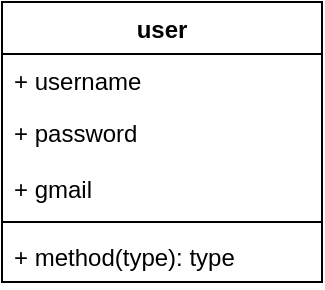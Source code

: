 <mxfile version="14.5.1" type="github">
  <diagram id="o3tbrq_BP8jcOI4s4hyo" name="Trang-1">
    <mxGraphModel dx="1038" dy="548" grid="1" gridSize="10" guides="1" tooltips="1" connect="1" arrows="1" fold="1" page="1" pageScale="1" pageWidth="827" pageHeight="1169" math="0" shadow="0">
      <root>
        <mxCell id="0" />
        <mxCell id="1" parent="0" />
        <mxCell id="KQ5xEHA2F0U6XEKgH3Pl-6" value="user" style="swimlane;fontStyle=1;align=center;verticalAlign=top;childLayout=stackLayout;horizontal=1;startSize=26;horizontalStack=0;resizeParent=1;resizeParentMax=0;resizeLast=0;collapsible=1;marginBottom=0;" vertex="1" parent="1">
          <mxGeometry x="310" y="420" width="160" height="140" as="geometry" />
        </mxCell>
        <mxCell id="KQ5xEHA2F0U6XEKgH3Pl-7" value="+ username" style="text;strokeColor=none;fillColor=none;align=left;verticalAlign=top;spacingLeft=4;spacingRight=4;overflow=hidden;rotatable=0;points=[[0,0.5],[1,0.5]];portConstraint=eastwest;" vertex="1" parent="KQ5xEHA2F0U6XEKgH3Pl-6">
          <mxGeometry y="26" width="160" height="26" as="geometry" />
        </mxCell>
        <mxCell id="KQ5xEHA2F0U6XEKgH3Pl-10" value="+ password" style="text;strokeColor=none;fillColor=none;align=left;verticalAlign=top;spacingLeft=4;spacingRight=4;overflow=hidden;rotatable=0;points=[[0,0.5],[1,0.5]];portConstraint=eastwest;" vertex="1" parent="KQ5xEHA2F0U6XEKgH3Pl-6">
          <mxGeometry y="52" width="160" height="28" as="geometry" />
        </mxCell>
        <mxCell id="KQ5xEHA2F0U6XEKgH3Pl-11" value="+ gmail" style="text;strokeColor=none;fillColor=none;align=left;verticalAlign=top;spacingLeft=4;spacingRight=4;overflow=hidden;rotatable=0;points=[[0,0.5],[1,0.5]];portConstraint=eastwest;" vertex="1" parent="KQ5xEHA2F0U6XEKgH3Pl-6">
          <mxGeometry y="80" width="160" height="26" as="geometry" />
        </mxCell>
        <mxCell id="KQ5xEHA2F0U6XEKgH3Pl-8" value="" style="line;strokeWidth=1;fillColor=none;align=left;verticalAlign=middle;spacingTop=-1;spacingLeft=3;spacingRight=3;rotatable=0;labelPosition=right;points=[];portConstraint=eastwest;" vertex="1" parent="KQ5xEHA2F0U6XEKgH3Pl-6">
          <mxGeometry y="106" width="160" height="8" as="geometry" />
        </mxCell>
        <mxCell id="KQ5xEHA2F0U6XEKgH3Pl-9" value="+ method(type): type" style="text;strokeColor=none;fillColor=none;align=left;verticalAlign=top;spacingLeft=4;spacingRight=4;overflow=hidden;rotatable=0;points=[[0,0.5],[1,0.5]];portConstraint=eastwest;" vertex="1" parent="KQ5xEHA2F0U6XEKgH3Pl-6">
          <mxGeometry y="114" width="160" height="26" as="geometry" />
        </mxCell>
      </root>
    </mxGraphModel>
  </diagram>
</mxfile>
